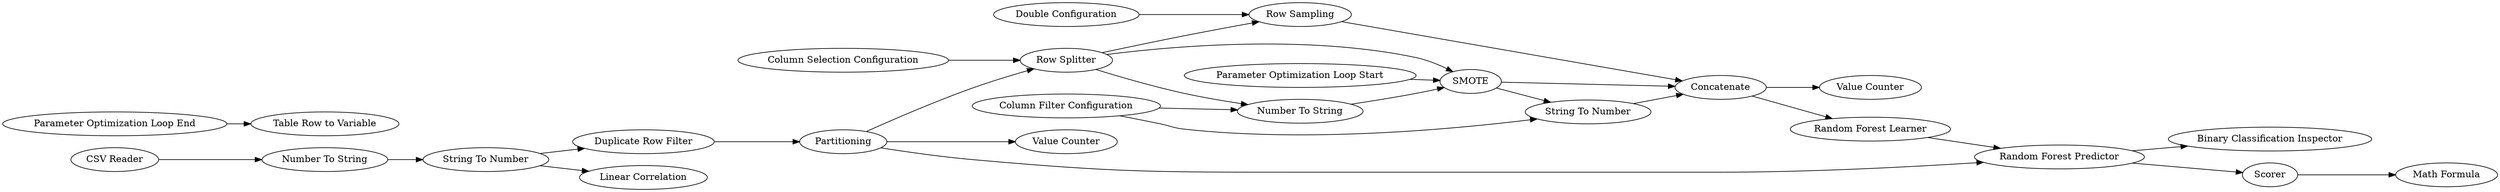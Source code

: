 digraph {
	80 -> 76
	37 -> 40
	33 -> 8
	8 -> 75
	11 -> 36
	31 -> 33
	4 -> 11
	82 -> 10
	8 -> 4
	4 -> 76
	33 -> 37
	10 -> 11
	37 -> 38
	76 -> 11
	34 -> 3
	38 -> 47
	33 -> 35
	11 -> 41
	1 -> 34
	3 -> 31
	75 -> 4
	3 -> 27
	42 -> 4
	36 -> 37
	83 -> 8
	43 -> 44
	8 -> 10
	80 -> 75
	27 [label="Linear Correlation"]
	8 [label="Row Splitter"]
	3 [label="String To Number"]
	41 [label="Value Counter"]
	31 [label="Duplicate Row Filter"]
	10 [label="Row Sampling"]
	75 [label="Number To String"]
	1 [label="CSV Reader"]
	42 [label="Parameter Optimization Loop Start"]
	11 [label=Concatenate]
	4 [label=SMOTE]
	47 [label="Math Formula"]
	76 [label="String To Number"]
	83 [label="Column Selection Configuration"]
	38 [label=Scorer]
	43 [label="Parameter Optimization Loop End"]
	35 [label="Value Counter"]
	44 [label="Table Row to Variable"]
	34 [label="Number To String"]
	82 [label="Double Configuration"]
	36 [label="Random Forest Learner"]
	40 [label="Binary Classification Inspector"]
	80 [label="Column Filter Configuration"]
	33 [label=Partitioning]
	37 [label="Random Forest Predictor"]
	rankdir=LR
}

